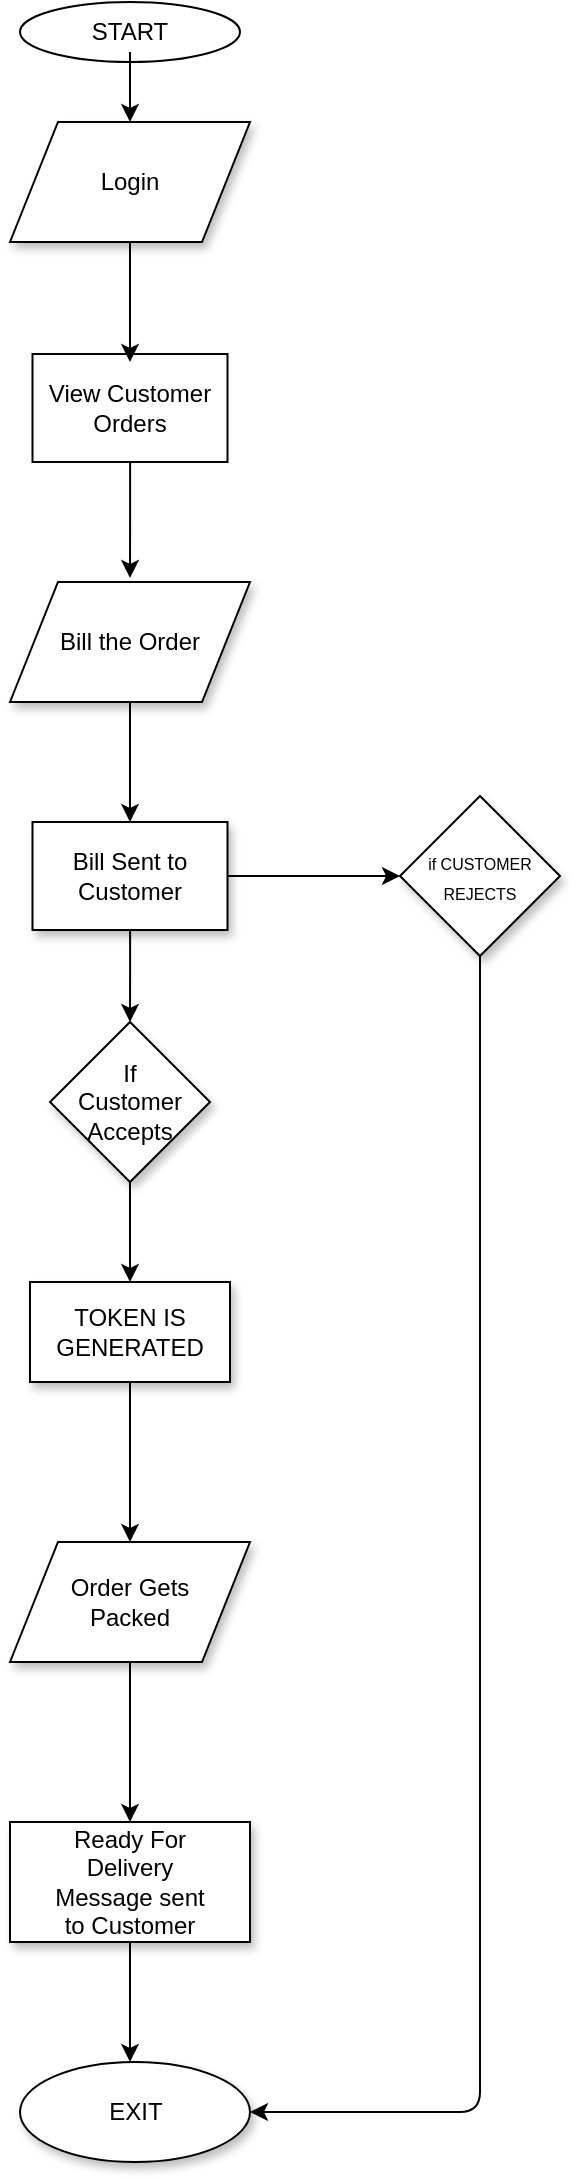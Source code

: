 <mxfile version="13.1.6" type="github">
  <diagram id="Z1raAA6gh114MOupmUsH" name="Page-1">
    <mxGraphModel dx="782" dy="430" grid="1" gridSize="10" guides="1" tooltips="1" connect="1" arrows="1" fold="1" page="1" pageScale="1" pageWidth="850" pageHeight="1100" math="0" shadow="0">
      <root>
        <mxCell id="0" />
        <mxCell id="1" parent="0" />
        <mxCell id="UJpPWXgscfE9Nbg8LadJ-1" value="" style="ellipse;whiteSpace=wrap;html=1;" parent="1" vertex="1">
          <mxGeometry x="340" y="30" width="110" height="30" as="geometry" />
        </mxCell>
        <mxCell id="stwm3qR8TZIVsBcd-epi-31" value="" style="edgeStyle=orthogonalEdgeStyle;rounded=0;orthogonalLoop=1;jettySize=auto;html=1;" edge="1" parent="1" source="UJpPWXgscfE9Nbg8LadJ-2" target="stwm3qR8TZIVsBcd-epi-28">
          <mxGeometry relative="1" as="geometry" />
        </mxCell>
        <mxCell id="UJpPWXgscfE9Nbg8LadJ-2" value="START" style="text;html=1;strokeColor=none;fillColor=none;align=center;verticalAlign=middle;whiteSpace=wrap;rounded=0;" parent="1" vertex="1">
          <mxGeometry x="375" y="35" width="40" height="20" as="geometry" />
        </mxCell>
        <mxCell id="stwm3qR8TZIVsBcd-epi-17" value="" style="edgeStyle=orthogonalEdgeStyle;rounded=0;orthogonalLoop=1;jettySize=auto;html=1;entryX=0.5;entryY=0;entryDx=0;entryDy=0;" edge="1" parent="1" source="UJpPWXgscfE9Nbg8LadJ-14">
          <mxGeometry relative="1" as="geometry">
            <mxPoint x="395" y="318" as="targetPoint" />
          </mxGeometry>
        </mxCell>
        <mxCell id="UJpPWXgscfE9Nbg8LadJ-14" value="" style="rounded=0;whiteSpace=wrap;html=1;" parent="1" vertex="1">
          <mxGeometry x="346.25" y="206" width="97.5" height="54" as="geometry" />
        </mxCell>
        <mxCell id="UJpPWXgscfE9Nbg8LadJ-19" value="View Customer Orders" style="text;html=1;strokeColor=none;fillColor=none;align=center;verticalAlign=middle;whiteSpace=wrap;rounded=0;" parent="1" vertex="1">
          <mxGeometry x="350" y="223" width="90" height="20" as="geometry" />
        </mxCell>
        <mxCell id="stwm3qR8TZIVsBcd-epi-15" value="" style="edgeStyle=orthogonalEdgeStyle;rounded=0;orthogonalLoop=1;jettySize=auto;html=1;" edge="1" parent="1" source="stwm3qR8TZIVsBcd-epi-5" target="stwm3qR8TZIVsBcd-epi-7">
          <mxGeometry relative="1" as="geometry" />
        </mxCell>
        <mxCell id="stwm3qR8TZIVsBcd-epi-51" value="" style="edgeStyle=orthogonalEdgeStyle;rounded=0;orthogonalLoop=1;jettySize=auto;html=1;entryX=0;entryY=0.5;entryDx=0;entryDy=0;" edge="1" parent="1" source="stwm3qR8TZIVsBcd-epi-5" target="stwm3qR8TZIVsBcd-epi-11">
          <mxGeometry relative="1" as="geometry">
            <mxPoint x="523.75" y="467" as="targetPoint" />
          </mxGeometry>
        </mxCell>
        <mxCell id="stwm3qR8TZIVsBcd-epi-5" value="" style="rounded=0;whiteSpace=wrap;html=1;shadow=1;" vertex="1" parent="1">
          <mxGeometry x="346.25" y="440" width="97.5" height="54" as="geometry" />
        </mxCell>
        <mxCell id="stwm3qR8TZIVsBcd-epi-6" value="Bill Sent to Customer" style="text;html=1;strokeColor=none;fillColor=none;align=center;verticalAlign=middle;whiteSpace=wrap;rounded=0;shadow=1;" vertex="1" parent="1">
          <mxGeometry x="350" y="457" width="90" height="20" as="geometry" />
        </mxCell>
        <mxCell id="stwm3qR8TZIVsBcd-epi-64" value="" style="edgeStyle=orthogonalEdgeStyle;rounded=0;orthogonalLoop=1;jettySize=auto;html=1;" edge="1" parent="1" source="stwm3qR8TZIVsBcd-epi-7" target="stwm3qR8TZIVsBcd-epi-54">
          <mxGeometry relative="1" as="geometry" />
        </mxCell>
        <mxCell id="stwm3qR8TZIVsBcd-epi-7" value="" style="rhombus;whiteSpace=wrap;html=1;shadow=1;" vertex="1" parent="1">
          <mxGeometry x="355" y="540" width="80" height="80" as="geometry" />
        </mxCell>
        <mxCell id="stwm3qR8TZIVsBcd-epi-11" value="&lt;span style=&quot;font-size: 8px&quot;&gt;if CUSTOMER REJECTS&lt;/span&gt;" style="rhombus;whiteSpace=wrap;html=1;shadow=1;" vertex="1" parent="1">
          <mxGeometry x="530" y="427" width="80" height="80" as="geometry" />
        </mxCell>
        <mxCell id="stwm3qR8TZIVsBcd-epi-26" value="" style="edgeStyle=orthogonalEdgeStyle;rounded=0;orthogonalLoop=1;jettySize=auto;html=1;" edge="1" parent="1" source="stwm3qR8TZIVsBcd-epi-24">
          <mxGeometry relative="1" as="geometry">
            <mxPoint x="395" y="440" as="targetPoint" />
          </mxGeometry>
        </mxCell>
        <mxCell id="stwm3qR8TZIVsBcd-epi-24" value="" style="shape=parallelogram;perimeter=parallelogramPerimeter;whiteSpace=wrap;html=1;shadow=1;" vertex="1" parent="1">
          <mxGeometry x="335" y="320" width="120" height="60" as="geometry" />
        </mxCell>
        <mxCell id="stwm3qR8TZIVsBcd-epi-27" value="Bill the Order" style="text;html=1;strokeColor=none;fillColor=none;align=center;verticalAlign=middle;whiteSpace=wrap;rounded=0;shadow=1;" vertex="1" parent="1">
          <mxGeometry x="350" y="340" width="90" height="20" as="geometry" />
        </mxCell>
        <mxCell id="stwm3qR8TZIVsBcd-epi-30" value="" style="edgeStyle=orthogonalEdgeStyle;rounded=0;orthogonalLoop=1;jettySize=auto;html=1;" edge="1" parent="1" source="stwm3qR8TZIVsBcd-epi-28">
          <mxGeometry relative="1" as="geometry">
            <mxPoint x="395" y="210" as="targetPoint" />
          </mxGeometry>
        </mxCell>
        <mxCell id="stwm3qR8TZIVsBcd-epi-28" value="" style="shape=parallelogram;perimeter=parallelogramPerimeter;whiteSpace=wrap;html=1;shadow=1;" vertex="1" parent="1">
          <mxGeometry x="335" y="90" width="120" height="60" as="geometry" />
        </mxCell>
        <mxCell id="stwm3qR8TZIVsBcd-epi-29" value="Login" style="text;html=1;strokeColor=none;fillColor=none;align=center;verticalAlign=middle;whiteSpace=wrap;rounded=0;" vertex="1" parent="1">
          <mxGeometry x="375" y="110" width="40" height="20" as="geometry" />
        </mxCell>
        <mxCell id="stwm3qR8TZIVsBcd-epi-49" value="" style="edgeStyle=segmentEdgeStyle;endArrow=classic;html=1;exitX=0.5;exitY=1;exitDx=0;exitDy=0;entryX=1;entryY=0.5;entryDx=0;entryDy=0;" edge="1" parent="1" source="stwm3qR8TZIVsBcd-epi-11" target="stwm3qR8TZIVsBcd-epi-62">
          <mxGeometry width="50" height="50" relative="1" as="geometry">
            <mxPoint x="500" y="990" as="sourcePoint" />
            <mxPoint x="455" y="985" as="targetPoint" />
            <Array as="points">
              <mxPoint x="570" y="1085" />
            </Array>
          </mxGeometry>
        </mxCell>
        <mxCell id="stwm3qR8TZIVsBcd-epi-52" value="If Customer Accepts" style="text;html=1;strokeColor=none;fillColor=none;align=center;verticalAlign=middle;whiteSpace=wrap;rounded=0;shadow=1;" vertex="1" parent="1">
          <mxGeometry x="375" y="570" width="40" height="20" as="geometry" />
        </mxCell>
        <mxCell id="stwm3qR8TZIVsBcd-epi-67" value="" style="edgeStyle=orthogonalEdgeStyle;rounded=0;orthogonalLoop=1;jettySize=auto;html=1;" edge="1" parent="1" source="stwm3qR8TZIVsBcd-epi-54">
          <mxGeometry relative="1" as="geometry">
            <mxPoint x="395" y="800" as="targetPoint" />
          </mxGeometry>
        </mxCell>
        <mxCell id="stwm3qR8TZIVsBcd-epi-54" value="" style="rounded=0;whiteSpace=wrap;html=1;shadow=1;" vertex="1" parent="1">
          <mxGeometry x="345" y="670" width="100" height="50" as="geometry" />
        </mxCell>
        <mxCell id="stwm3qR8TZIVsBcd-epi-56" value="" style="edgeStyle=orthogonalEdgeStyle;rounded=0;orthogonalLoop=1;jettySize=auto;html=1;" edge="1" parent="1" source="stwm3qR8TZIVsBcd-epi-57">
          <mxGeometry relative="1" as="geometry">
            <mxPoint x="395" y="940" as="targetPoint" />
          </mxGeometry>
        </mxCell>
        <mxCell id="stwm3qR8TZIVsBcd-epi-57" value="" style="shape=parallelogram;perimeter=parallelogramPerimeter;whiteSpace=wrap;html=1;shadow=1;" vertex="1" parent="1">
          <mxGeometry x="335" y="800" width="120" height="60" as="geometry" />
        </mxCell>
        <mxCell id="stwm3qR8TZIVsBcd-epi-58" value="Order Gets Packed" style="text;html=1;strokeColor=none;fillColor=none;align=center;verticalAlign=middle;whiteSpace=wrap;rounded=0;shadow=1;" vertex="1" parent="1">
          <mxGeometry x="350" y="820" width="90" height="20" as="geometry" />
        </mxCell>
        <mxCell id="stwm3qR8TZIVsBcd-epi-59" value="" style="rounded=0;whiteSpace=wrap;html=1;shadow=1;" vertex="1" parent="1">
          <mxGeometry x="335" y="940" width="120" height="60" as="geometry" />
        </mxCell>
        <mxCell id="stwm3qR8TZIVsBcd-epi-60" value="" style="edgeStyle=orthogonalEdgeStyle;rounded=0;orthogonalLoop=1;jettySize=auto;html=1;exitX=0.5;exitY=1;exitDx=0;exitDy=0;" edge="1" parent="1" source="stwm3qR8TZIVsBcd-epi-59">
          <mxGeometry relative="1" as="geometry">
            <mxPoint x="395" y="1010" as="sourcePoint" />
            <mxPoint x="395" y="1060" as="targetPoint" />
          </mxGeometry>
        </mxCell>
        <mxCell id="stwm3qR8TZIVsBcd-epi-61" value="Ready For Delivery Message sent to Customer" style="text;html=1;strokeColor=none;fillColor=none;align=center;verticalAlign=middle;whiteSpace=wrap;rounded=0;shadow=1;" vertex="1" parent="1">
          <mxGeometry x="350" y="960" width="90" height="20" as="geometry" />
        </mxCell>
        <mxCell id="stwm3qR8TZIVsBcd-epi-62" value="" style="ellipse;whiteSpace=wrap;html=1;shadow=1;" vertex="1" parent="1">
          <mxGeometry x="340" y="1060" width="115" height="50" as="geometry" />
        </mxCell>
        <mxCell id="stwm3qR8TZIVsBcd-epi-63" value="EXIT" style="text;html=1;strokeColor=none;fillColor=none;align=center;verticalAlign=middle;whiteSpace=wrap;rounded=0;shadow=1;" vertex="1" parent="1">
          <mxGeometry x="377.5" y="1075" width="40" height="20" as="geometry" />
        </mxCell>
        <mxCell id="stwm3qR8TZIVsBcd-epi-65" value="TOKEN IS GENERATED" style="text;html=1;strokeColor=none;fillColor=none;align=center;verticalAlign=middle;whiteSpace=wrap;rounded=0;shadow=1;" vertex="1" parent="1">
          <mxGeometry x="375" y="685" width="40" height="20" as="geometry" />
        </mxCell>
      </root>
    </mxGraphModel>
  </diagram>
</mxfile>
